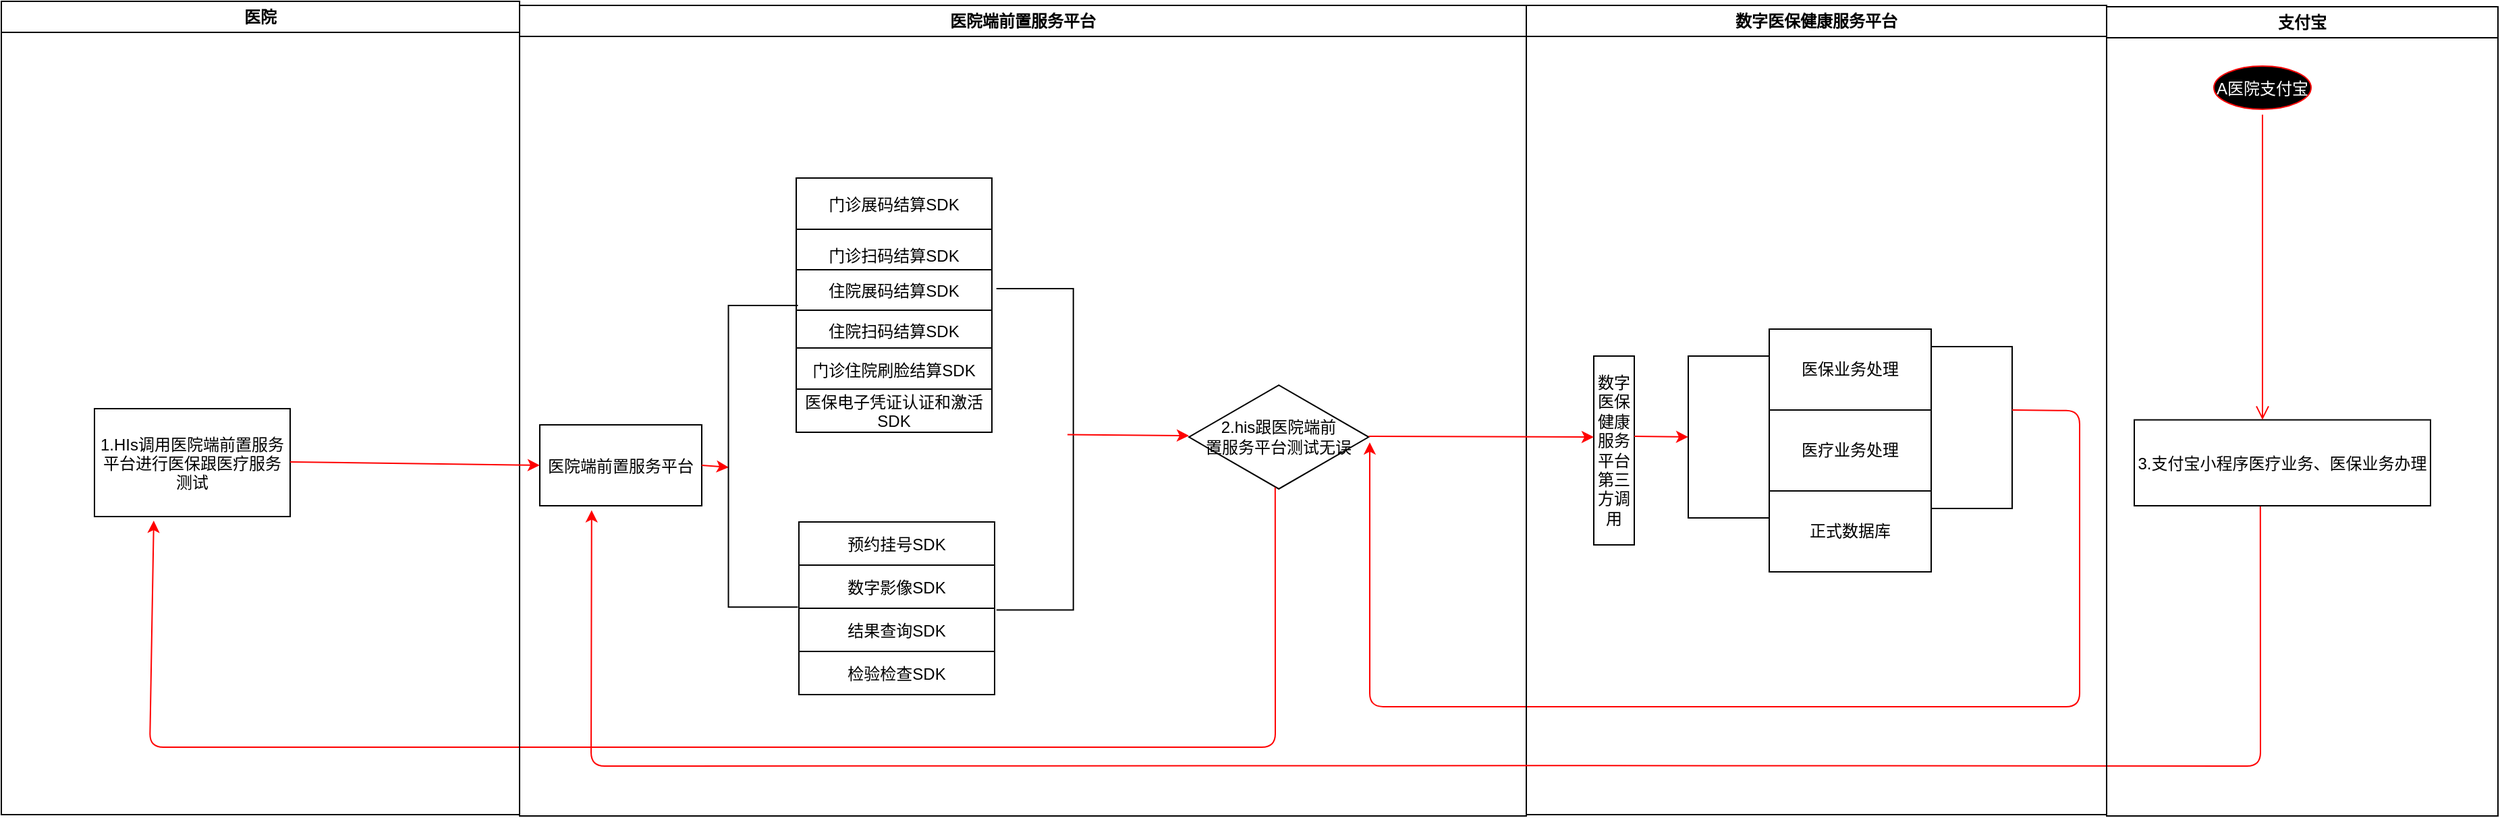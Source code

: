 <mxfile version="14.1.9" type="github">
  <diagram name="Page-1" id="e7e014a7-5840-1c2e-5031-d8a46d1fe8dd">
    <mxGraphModel dx="2842" dy="831" grid="1" gridSize="10" guides="1" tooltips="1" connect="1" arrows="1" fold="1" page="1" pageScale="1" pageWidth="1169" pageHeight="826" background="#ffffff" math="0" shadow="0">
      <root>
        <mxCell id="0" />
        <mxCell id="1" parent="0" />
        <mxCell id="4" value="数字医保健康服务平台" style="swimlane;whiteSpace=wrap" parent="1" vertex="1">
          <mxGeometry x="880" y="130" width="430" height="600" as="geometry" />
        </mxCell>
        <mxCell id="JvweXrn4YNAcpIMkQRCn-64" value="" style="endArrow=classic;html=1;strokeColor=#FF0000;fontColor=#FFFFFF;exitX=0.5;exitY=1;exitDx=0;exitDy=0;entryX=0.5;entryY=0;entryDx=0;entryDy=0;" parent="4" edge="1">
          <mxGeometry width="50" height="50" relative="1" as="geometry">
            <mxPoint x="120" y="171" as="sourcePoint" />
            <mxPoint x="120" y="171" as="targetPoint" />
            <Array as="points" />
          </mxGeometry>
        </mxCell>
        <mxCell id="rNH56YSWSUWT8DuMc6Oc-63" value="数字医保健康服务平台第三方调用" style="whiteSpace=wrap;html=1;" parent="4" vertex="1">
          <mxGeometry x="50" y="260" width="30" height="140" as="geometry" />
        </mxCell>
        <mxCell id="rNH56YSWSUWT8DuMc6Oc-64" value="医保业务处理" style="whiteSpace=wrap;html=1;" parent="4" vertex="1">
          <mxGeometry x="180" y="240" width="120" height="60" as="geometry" />
        </mxCell>
        <mxCell id="rNH56YSWSUWT8DuMc6Oc-65" value="医疗业务处理" style="whiteSpace=wrap;html=1;" parent="4" vertex="1">
          <mxGeometry x="180" y="300" width="120" height="60" as="geometry" />
        </mxCell>
        <mxCell id="rNH56YSWSUWT8DuMc6Oc-68" value="" style="shape=partialRectangle;whiteSpace=wrap;html=1;bottom=1;right=1;left=1;top=0;fillColor=none;routingCenterX=-0.5;rotation=90;" parent="4" vertex="1">
          <mxGeometry x="90" y="290" width="120" height="60" as="geometry" />
        </mxCell>
        <mxCell id="rNH56YSWSUWT8DuMc6Oc-69" value="" style="endArrow=classic;html=1;strokeColor=#FF0000;fontColor=#FFFFFF;" parent="4" edge="1">
          <mxGeometry width="50" height="50" relative="1" as="geometry">
            <mxPoint x="80" y="319.5" as="sourcePoint" />
            <mxPoint x="120" y="320" as="targetPoint" />
            <Array as="points" />
          </mxGeometry>
        </mxCell>
        <mxCell id="rNH56YSWSUWT8DuMc6Oc-70" value="" style="shape=partialRectangle;whiteSpace=wrap;html=1;bottom=1;right=1;left=1;top=0;fillColor=none;routingCenterX=-0.5;rotation=-90;" parent="4" vertex="1">
          <mxGeometry x="270" y="283" width="120" height="60" as="geometry" />
        </mxCell>
        <mxCell id="rNH56YSWSUWT8DuMc6Oc-71" value="" style="endArrow=classic;html=1;strokeColor=#FF0000;fontColor=#FFFFFF;entryX=1.006;entryY=0.549;entryDx=0;entryDy=0;entryPerimeter=0;" parent="4" target="rNH56YSWSUWT8DuMc6Oc-52" edge="1">
          <mxGeometry width="50" height="50" relative="1" as="geometry">
            <mxPoint x="360.0" y="300.0" as="sourcePoint" />
            <mxPoint x="-110" y="340" as="targetPoint" />
            <Array as="points">
              <mxPoint x="410" y="300.5" />
              <mxPoint x="410" y="520" />
              <mxPoint x="-116" y="520" />
            </Array>
          </mxGeometry>
        </mxCell>
        <mxCell id="rNH56YSWSUWT8DuMc6Oc-76" value="正式数据库" style="whiteSpace=wrap;html=1;" parent="4" vertex="1">
          <mxGeometry x="180" y="360" width="120" height="60" as="geometry" />
        </mxCell>
        <mxCell id="3" value="医院端前置服务平台" style="swimlane;whiteSpace=wrap" parent="1" vertex="1">
          <mxGeometry x="134" y="130" width="746" height="601" as="geometry" />
        </mxCell>
        <mxCell id="16" value="门诊扫码结算SDK" style="" parent="3" vertex="1">
          <mxGeometry x="205" y="166" width="145" height="38" as="geometry" />
        </mxCell>
        <mxCell id="30" value="住院展码结算SDK" style="" parent="3" vertex="1">
          <mxGeometry x="205" y="196" width="145" height="30" as="geometry" />
        </mxCell>
        <mxCell id="JvweXrn4YNAcpIMkQRCn-48" value="住院扫码结算SDK" style="" parent="3" vertex="1">
          <mxGeometry x="205" y="226" width="145" height="30" as="geometry" />
        </mxCell>
        <mxCell id="JvweXrn4YNAcpIMkQRCn-49" value="门诊住院刷脸结算SDK" style="" parent="3" vertex="1">
          <mxGeometry x="205" y="254" width="145" height="32" as="geometry" />
        </mxCell>
        <mxCell id="JvweXrn4YNAcpIMkQRCn-76" value="门诊展码结算SDK" style="" parent="3" vertex="1">
          <mxGeometry x="205" y="128" width="145" height="38" as="geometry" />
        </mxCell>
        <mxCell id="JvweXrn4YNAcpIMkQRCn-98" value="医院端前置服务平台" style="" parent="3" vertex="1">
          <mxGeometry x="15" y="311" width="120" height="60" as="geometry" />
        </mxCell>
        <mxCell id="JvweXrn4YNAcpIMkQRCn-100" value="" style="endArrow=classic;html=1;strokeColor=#FF0000;fontColor=#FFFFFF;exitX=1;exitY=0.5;exitDx=0;exitDy=0;" parent="3" source="JvweXrn4YNAcpIMkQRCn-98" edge="1">
          <mxGeometry width="50" height="50" relative="1" as="geometry">
            <mxPoint x="145" y="342.5" as="sourcePoint" />
            <mxPoint x="155" y="343" as="targetPoint" />
            <Array as="points">
              <mxPoint x="155" y="342.5" />
            </Array>
          </mxGeometry>
        </mxCell>
        <mxCell id="rNH56YSWSUWT8DuMc6Oc-43" value="预约挂号SDK" style="" parent="3" vertex="1">
          <mxGeometry x="207" y="383" width="145" height="32" as="geometry" />
        </mxCell>
        <mxCell id="rNH56YSWSUWT8DuMc6Oc-44" value="数字影像SDK" style="" parent="3" vertex="1">
          <mxGeometry x="207" y="415" width="145" height="32" as="geometry" />
        </mxCell>
        <mxCell id="rNH56YSWSUWT8DuMc6Oc-45" value="结果查询SDK" style="" parent="3" vertex="1">
          <mxGeometry x="207" y="447" width="145" height="32" as="geometry" />
        </mxCell>
        <mxCell id="rNH56YSWSUWT8DuMc6Oc-46" value="检验检查SDK" style="" parent="3" vertex="1">
          <mxGeometry x="207" y="479" width="145" height="32" as="geometry" />
        </mxCell>
        <mxCell id="rNH56YSWSUWT8DuMc6Oc-47" value="" style="shape=partialRectangle;whiteSpace=wrap;html=1;bottom=1;right=1;left=1;top=0;fillColor=none;routingCenterX=-0.5;rotation=90;" parent="3" vertex="1">
          <mxGeometry x="68.45" y="308.81" width="223.62" height="51" as="geometry" />
        </mxCell>
        <mxCell id="rNH56YSWSUWT8DuMc6Oc-49" value="" style="shape=partialRectangle;whiteSpace=wrap;html=1;bottom=1;right=1;left=1;top=0;fillColor=none;routingCenterX=-0.5;rotation=-90;" parent="3" vertex="1">
          <mxGeometry x="263" y="300.88" width="238.19" height="56.5" as="geometry" />
        </mxCell>
        <mxCell id="rNH56YSWSUWT8DuMc6Oc-52" value="2.his跟医院端前&lt;br&gt;置服务平台测试无误" style="html=1;whiteSpace=wrap;aspect=fixed;shape=isoRectangle;" parent="3" vertex="1">
          <mxGeometry x="496" y="280.1" width="133.18" height="79.9" as="geometry" />
        </mxCell>
        <mxCell id="rNH56YSWSUWT8DuMc6Oc-50" value="" style="endArrow=classic;html=1;strokeColor=#FF0000;fontColor=#FFFFFF;" parent="3" edge="1">
          <mxGeometry width="50" height="50" relative="1" as="geometry">
            <mxPoint x="406" y="318.3" as="sourcePoint" />
            <mxPoint x="496" y="319" as="targetPoint" />
            <Array as="points" />
          </mxGeometry>
        </mxCell>
        <mxCell id="rNH56YSWSUWT8DuMc6Oc-55" value="" style="endArrow=classic;html=1;strokeColor=#FF0000;fontColor=#FFFFFF;entryX=0.303;entryY=1.038;entryDx=0;entryDy=0;entryPerimeter=0;" parent="3" target="rNH56YSWSUWT8DuMc6Oc-38" edge="1">
          <mxGeometry width="50" height="50" relative="1" as="geometry">
            <mxPoint x="559.91" y="357.38" as="sourcePoint" />
            <mxPoint x="-274" y="390" as="targetPoint" />
            <Array as="points">
              <mxPoint x="560" y="550" />
              <mxPoint x="56" y="550" />
              <mxPoint x="-274" y="550" />
            </Array>
          </mxGeometry>
        </mxCell>
        <mxCell id="rNH56YSWSUWT8DuMc6Oc-60" value="" style="endArrow=classic;html=1;strokeColor=#FF0000;fontColor=#FFFFFF;" parent="3" edge="1">
          <mxGeometry width="50" height="50" relative="1" as="geometry">
            <mxPoint x="629.18" y="319.55" as="sourcePoint" />
            <mxPoint x="796" y="320" as="targetPoint" />
            <Array as="points" />
          </mxGeometry>
        </mxCell>
        <mxCell id="-aFdv8tidfO2LJDL15bR-30" value="医保电子凭证认证和激活&#xa;SDK" style="" vertex="1" parent="3">
          <mxGeometry x="205" y="284.5" width="145" height="32" as="geometry" />
        </mxCell>
        <mxCell id="-aFdv8tidfO2LJDL15bR-42" value="" style="endArrow=classic;html=1;strokeColor=#FF0000;fontColor=#FFFFFF;entryX=0.32;entryY=1.055;entryDx=0;entryDy=0;entryPerimeter=0;" edge="1" parent="3" target="JvweXrn4YNAcpIMkQRCn-98">
          <mxGeometry width="50" height="50" relative="1" as="geometry">
            <mxPoint x="1289.91" y="371.0" as="sourcePoint" />
            <mxPoint x="36" y="564" as="targetPoint" />
            <Array as="points">
              <mxPoint x="1290" y="564" />
              <mxPoint x="786" y="563.62" />
              <mxPoint x="53" y="564" />
            </Array>
          </mxGeometry>
        </mxCell>
        <mxCell id="rNH56YSWSUWT8DuMc6Oc-30" value="医院" style="swimlane;whiteSpace=wrap" parent="1" vertex="1">
          <mxGeometry x="-250" y="127" width="384" height="603" as="geometry" />
        </mxCell>
        <mxCell id="rNH56YSWSUWT8DuMc6Oc-38" value="1.HIs调用医院端前置服务&#xa;平台进行医保跟医疗服务&#xa;测试" style="" parent="rNH56YSWSUWT8DuMc6Oc-30" vertex="1">
          <mxGeometry x="69" y="302" width="145" height="80" as="geometry" />
        </mxCell>
        <mxCell id="rNH56YSWSUWT8DuMc6Oc-61" value="" style="endArrow=classic;html=1;strokeColor=#FF0000;fontColor=#FFFFFF;entryX=0;entryY=0.5;entryDx=0;entryDy=0;" parent="rNH56YSWSUWT8DuMc6Oc-30" target="JvweXrn4YNAcpIMkQRCn-98" edge="1">
          <mxGeometry width="50" height="50" relative="1" as="geometry">
            <mxPoint x="214" y="341.5" as="sourcePoint" />
            <mxPoint x="304" y="342.2" as="targetPoint" />
            <Array as="points" />
          </mxGeometry>
        </mxCell>
        <mxCell id="-aFdv8tidfO2LJDL15bR-37" value="支付宝" style="swimlane;whiteSpace=wrap;startSize=23;" vertex="1" parent="1">
          <mxGeometry x="1310" y="131" width="290" height="600" as="geometry" />
        </mxCell>
        <mxCell id="-aFdv8tidfO2LJDL15bR-38" value="A医院支付宝" style="ellipse;shape=startState;fillColor=#000000;strokeColor=#ff0000;fontColor=#FFFFFF;" vertex="1" parent="-aFdv8tidfO2LJDL15bR-37">
          <mxGeometry x="75.5" y="40" width="80" height="40" as="geometry" />
        </mxCell>
        <mxCell id="-aFdv8tidfO2LJDL15bR-39" value="3.支付宝小程序医疗业务、医保业务办理" style="" vertex="1" parent="-aFdv8tidfO2LJDL15bR-37">
          <mxGeometry x="20.5" y="306.31" width="219.5" height="63.69" as="geometry" />
        </mxCell>
        <mxCell id="-aFdv8tidfO2LJDL15bR-40" value="" style="edgeStyle=elbowEdgeStyle;elbow=horizontal;verticalAlign=bottom;endArrow=open;endSize=8;strokeColor=#FF0000;endFill=1;rounded=0" edge="1" parent="-aFdv8tidfO2LJDL15bR-37" source="-aFdv8tidfO2LJDL15bR-38" target="-aFdv8tidfO2LJDL15bR-39">
          <mxGeometry x="100" y="40" as="geometry">
            <mxPoint x="-424" y="490" as="targetPoint" />
            <mxPoint x="-424.5" y="208" as="sourcePoint" />
          </mxGeometry>
        </mxCell>
      </root>
    </mxGraphModel>
  </diagram>
</mxfile>
